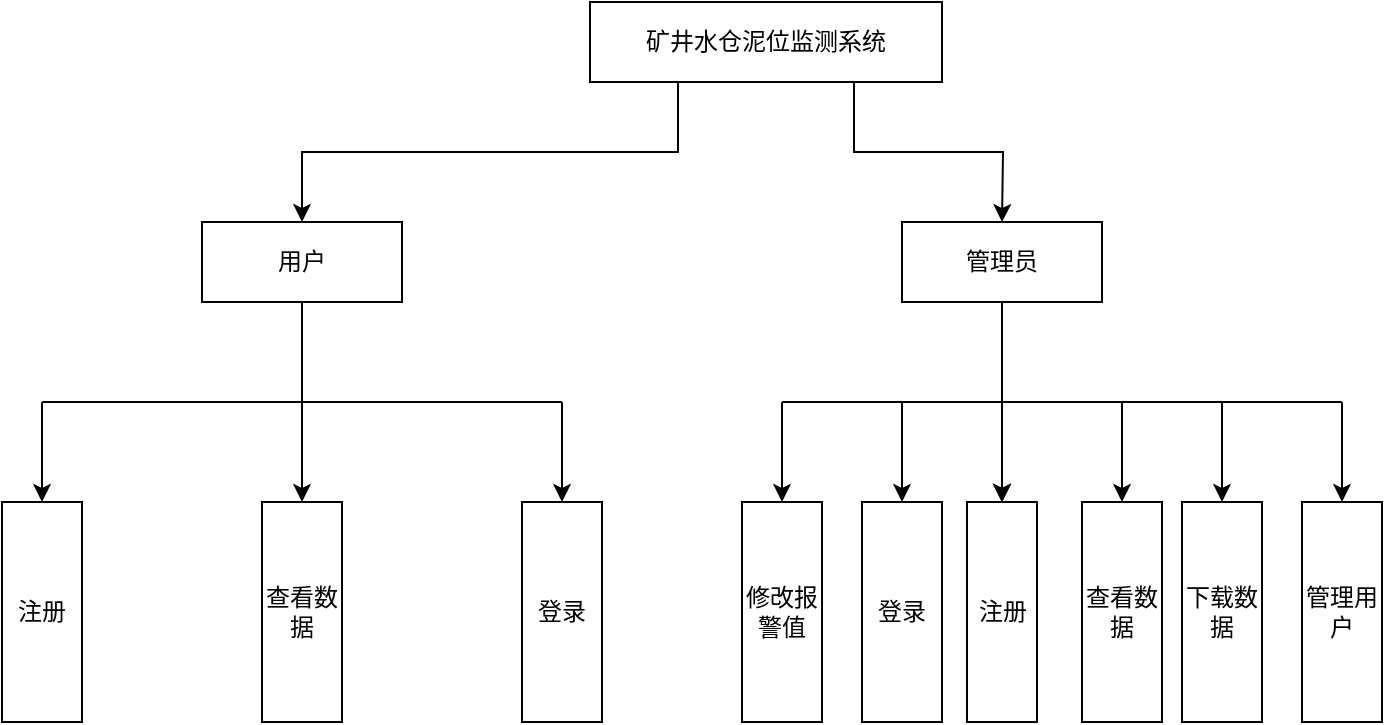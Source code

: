 <mxfile version="14.6.1" type="github"><diagram id="vHWLmySKFZfWJEYOVbLf" name="Page-1"><mxGraphModel dx="864" dy="489" grid="0" gridSize="10" guides="1" tooltips="1" connect="1" arrows="1" fold="1" page="1" pageScale="1" pageWidth="827" pageHeight="1169" background="none" math="0" shadow="0"><root><mxCell id="0"/><mxCell id="1" parent="0"/><mxCell id="W8hQ-goKzl2duPUu2zID-2" style="edgeStyle=orthogonalEdgeStyle;rounded=0;orthogonalLoop=1;jettySize=auto;html=1;exitX=0.25;exitY=1;exitDx=0;exitDy=0;entryX=0.5;entryY=0;entryDx=0;entryDy=0;" edge="1" parent="1" source="W8hQ-goKzl2duPUu2zID-1" target="W8hQ-goKzl2duPUu2zID-4"><mxGeometry relative="1" as="geometry"><mxPoint x="310" y="190" as="targetPoint"/></mxGeometry></mxCell><mxCell id="W8hQ-goKzl2duPUu2zID-3" style="edgeStyle=orthogonalEdgeStyle;rounded=0;orthogonalLoop=1;jettySize=auto;html=1;exitX=0.75;exitY=1;exitDx=0;exitDy=0;" edge="1" parent="1" source="W8hQ-goKzl2duPUu2zID-1"><mxGeometry relative="1" as="geometry"><mxPoint x="560" y="190" as="targetPoint"/></mxGeometry></mxCell><mxCell id="W8hQ-goKzl2duPUu2zID-1" value="矿井水仓泥位监测系统" style="rounded=0;whiteSpace=wrap;html=1;" vertex="1" parent="1"><mxGeometry x="354" y="80" width="176" height="40" as="geometry"/></mxCell><mxCell id="W8hQ-goKzl2duPUu2zID-17" value="" style="edgeStyle=orthogonalEdgeStyle;rounded=0;orthogonalLoop=1;jettySize=auto;html=1;" edge="1" parent="1" source="W8hQ-goKzl2duPUu2zID-4" target="W8hQ-goKzl2duPUu2zID-16"><mxGeometry relative="1" as="geometry"/></mxCell><mxCell id="W8hQ-goKzl2duPUu2zID-4" value="用户" style="rounded=0;whiteSpace=wrap;html=1;" vertex="1" parent="1"><mxGeometry x="160" y="190" width="100" height="40" as="geometry"/></mxCell><mxCell id="W8hQ-goKzl2duPUu2zID-13" value="" style="edgeStyle=orthogonalEdgeStyle;rounded=0;orthogonalLoop=1;jettySize=auto;html=1;" edge="1" parent="1" source="W8hQ-goKzl2duPUu2zID-6" target="W8hQ-goKzl2duPUu2zID-12"><mxGeometry relative="1" as="geometry"/></mxCell><mxCell id="W8hQ-goKzl2duPUu2zID-19" value="" style="edgeStyle=orthogonalEdgeStyle;rounded=0;orthogonalLoop=1;jettySize=auto;html=1;" edge="1" parent="1" source="W8hQ-goKzl2duPUu2zID-6" target="W8hQ-goKzl2duPUu2zID-18"><mxGeometry relative="1" as="geometry"/></mxCell><mxCell id="W8hQ-goKzl2duPUu2zID-20" value="" style="edgeStyle=orthogonalEdgeStyle;rounded=0;orthogonalLoop=1;jettySize=auto;html=1;" edge="1" parent="1" source="W8hQ-goKzl2duPUu2zID-6" target="W8hQ-goKzl2duPUu2zID-18"><mxGeometry relative="1" as="geometry"><Array as="points"><mxPoint x="560" y="280"/><mxPoint x="560" y="280"/></Array></mxGeometry></mxCell><mxCell id="W8hQ-goKzl2duPUu2zID-22" value="" style="edgeStyle=orthogonalEdgeStyle;rounded=0;orthogonalLoop=1;jettySize=auto;html=1;" edge="1" parent="1" source="W8hQ-goKzl2duPUu2zID-6" target="W8hQ-goKzl2duPUu2zID-21"><mxGeometry relative="1" as="geometry"/></mxCell><mxCell id="W8hQ-goKzl2duPUu2zID-23" value="" style="edgeStyle=orthogonalEdgeStyle;rounded=0;orthogonalLoop=1;jettySize=auto;html=1;" edge="1" parent="1" source="W8hQ-goKzl2duPUu2zID-6" target="W8hQ-goKzl2duPUu2zID-18"><mxGeometry relative="1" as="geometry"/></mxCell><mxCell id="W8hQ-goKzl2duPUu2zID-6" value="管理员" style="rounded=0;whiteSpace=wrap;html=1;" vertex="1" parent="1"><mxGeometry x="510" y="190" width="100" height="40" as="geometry"/></mxCell><mxCell id="W8hQ-goKzl2duPUu2zID-12" value="登录" style="whiteSpace=wrap;html=1;rounded=0;" vertex="1" parent="1"><mxGeometry x="490" y="330" width="40" height="110" as="geometry"/></mxCell><mxCell id="W8hQ-goKzl2duPUu2zID-16" value="查看数据" style="whiteSpace=wrap;html=1;rounded=0;" vertex="1" parent="1"><mxGeometry x="190" y="330" width="40" height="110" as="geometry"/></mxCell><mxCell id="W8hQ-goKzl2duPUu2zID-18" value="注册" style="whiteSpace=wrap;html=1;rounded=0;" vertex="1" parent="1"><mxGeometry x="542.5" y="330" width="35" height="110" as="geometry"/></mxCell><mxCell id="W8hQ-goKzl2duPUu2zID-21" value="查看数据" style="whiteSpace=wrap;html=1;rounded=0;" vertex="1" parent="1"><mxGeometry x="600" y="330" width="40" height="110" as="geometry"/></mxCell><mxCell id="W8hQ-goKzl2duPUu2zID-26" value="下载数据" style="rounded=0;whiteSpace=wrap;html=1;" vertex="1" parent="1"><mxGeometry x="650" y="330" width="40" height="110" as="geometry"/></mxCell><mxCell id="W8hQ-goKzl2duPUu2zID-30" value="" style="endArrow=classic;html=1;entryX=0.5;entryY=0;entryDx=0;entryDy=0;" edge="1" parent="1" target="W8hQ-goKzl2duPUu2zID-26"><mxGeometry width="50" height="50" relative="1" as="geometry"><mxPoint x="670" y="280" as="sourcePoint"/><mxPoint x="680" y="280" as="targetPoint"/></mxGeometry></mxCell><mxCell id="W8hQ-goKzl2duPUu2zID-31" value="" style="endArrow=none;html=1;" edge="1" parent="1"><mxGeometry width="50" height="50" relative="1" as="geometry"><mxPoint x="615" y="280" as="sourcePoint"/><mxPoint x="670" y="280" as="targetPoint"/></mxGeometry></mxCell><mxCell id="W8hQ-goKzl2duPUu2zID-33" value="修改报警值" style="whiteSpace=wrap;html=1;rounded=0;" vertex="1" parent="1"><mxGeometry x="430" y="330" width="40" height="110" as="geometry"/></mxCell><mxCell id="W8hQ-goKzl2duPUu2zID-34" value="" style="endArrow=classic;html=1;entryX=0.5;entryY=0;entryDx=0;entryDy=0;" edge="1" parent="1" target="W8hQ-goKzl2duPUu2zID-33"><mxGeometry width="50" height="50" relative="1" as="geometry"><mxPoint x="450" y="280" as="sourcePoint"/><mxPoint x="456" y="259" as="targetPoint"/></mxGeometry></mxCell><mxCell id="W8hQ-goKzl2duPUu2zID-35" value="" style="endArrow=none;html=1;" edge="1" parent="1"><mxGeometry width="50" height="50" relative="1" as="geometry"><mxPoint x="510" y="280" as="sourcePoint"/><mxPoint x="450" y="280" as="targetPoint"/></mxGeometry></mxCell><mxCell id="W8hQ-goKzl2duPUu2zID-36" value="登录" style="rounded=0;whiteSpace=wrap;html=1;fillColor=#ffffff;" vertex="1" parent="1"><mxGeometry x="320" y="330" width="40" height="110" as="geometry"/></mxCell><mxCell id="W8hQ-goKzl2duPUu2zID-37" value="注册" style="rounded=0;whiteSpace=wrap;html=1;fillColor=#ffffff;" vertex="1" parent="1"><mxGeometry x="60" y="330" width="40" height="110" as="geometry"/></mxCell><mxCell id="W8hQ-goKzl2duPUu2zID-38" value="" style="endArrow=classic;html=1;entryX=0.5;entryY=0;entryDx=0;entryDy=0;" edge="1" parent="1" target="W8hQ-goKzl2duPUu2zID-37"><mxGeometry width="50" height="50" relative="1" as="geometry"><mxPoint x="80" y="280" as="sourcePoint"/><mxPoint x="420" y="290" as="targetPoint"/></mxGeometry></mxCell><mxCell id="W8hQ-goKzl2duPUu2zID-39" value="" style="endArrow=none;html=1;" edge="1" parent="1"><mxGeometry width="50" height="50" relative="1" as="geometry"><mxPoint x="210" y="280" as="sourcePoint"/><mxPoint x="80" y="280" as="targetPoint"/></mxGeometry></mxCell><mxCell id="W8hQ-goKzl2duPUu2zID-40" value="" style="endArrow=classic;html=1;entryX=0.5;entryY=0;entryDx=0;entryDy=0;" edge="1" parent="1" target="W8hQ-goKzl2duPUu2zID-36"><mxGeometry width="50" height="50" relative="1" as="geometry"><mxPoint x="340" y="280" as="sourcePoint"/><mxPoint x="420" y="290" as="targetPoint"/></mxGeometry></mxCell><mxCell id="W8hQ-goKzl2duPUu2zID-41" value="" style="endArrow=none;html=1;" edge="1" parent="1"><mxGeometry width="50" height="50" relative="1" as="geometry"><mxPoint x="340" y="280" as="sourcePoint"/><mxPoint x="210" y="280" as="targetPoint"/></mxGeometry></mxCell><mxCell id="W8hQ-goKzl2duPUu2zID-42" value="管理用户" style="rounded=0;whiteSpace=wrap;html=1;fillColor=#ffffff;" vertex="1" parent="1"><mxGeometry x="710" y="330" width="40" height="110" as="geometry"/></mxCell><mxCell id="W8hQ-goKzl2duPUu2zID-43" value="" style="endArrow=classic;html=1;entryX=0.5;entryY=0;entryDx=0;entryDy=0;" edge="1" parent="1" target="W8hQ-goKzl2duPUu2zID-42"><mxGeometry width="50" height="50" relative="1" as="geometry"><mxPoint x="730" y="280" as="sourcePoint"/><mxPoint x="805" y="40" as="targetPoint"/><Array as="points"/></mxGeometry></mxCell><mxCell id="W8hQ-goKzl2duPUu2zID-45" value="" style="endArrow=none;html=1;" edge="1" parent="1"><mxGeometry width="50" height="50" relative="1" as="geometry"><mxPoint x="670" y="280" as="sourcePoint"/><mxPoint x="730" y="280" as="targetPoint"/></mxGeometry></mxCell></root></mxGraphModel></diagram></mxfile>
